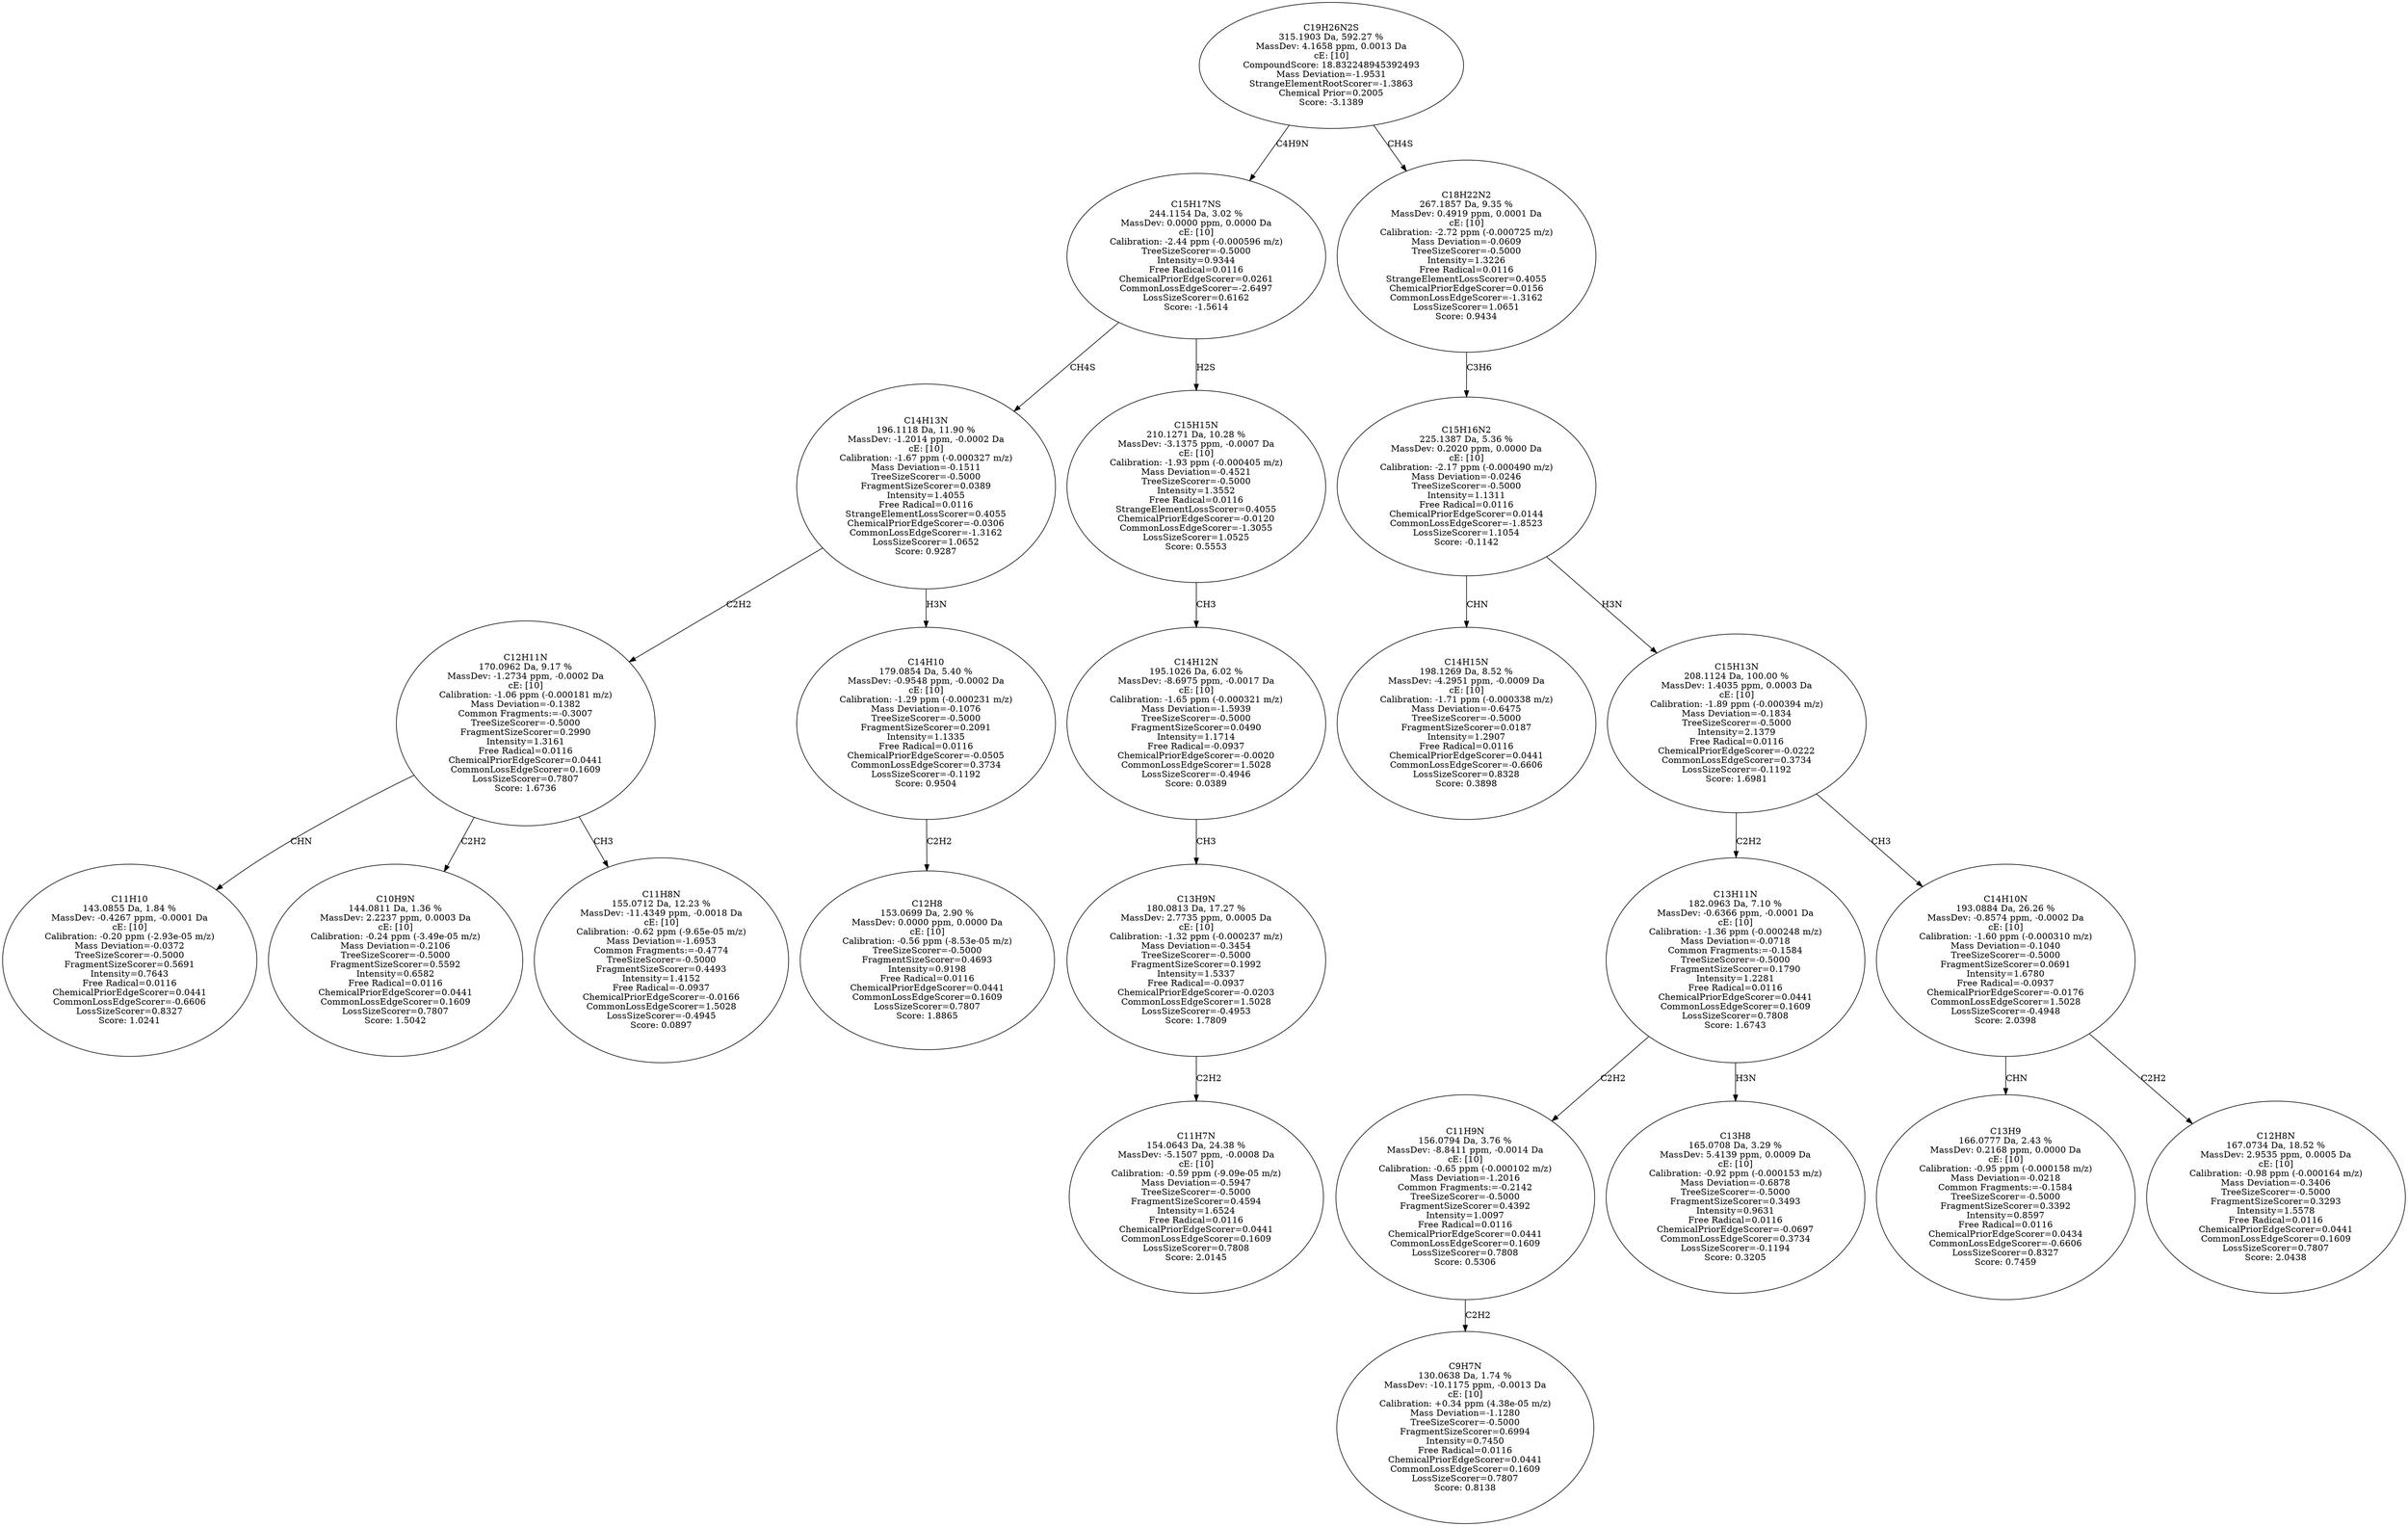 strict digraph {
v1 [label="C11H10\n143.0855 Da, 1.84 %\nMassDev: -0.4267 ppm, -0.0001 Da\ncE: [10]\nCalibration: -0.20 ppm (-2.93e-05 m/z)\nMass Deviation=-0.0372\nTreeSizeScorer=-0.5000\nFragmentSizeScorer=0.5691\nIntensity=0.7643\nFree Radical=0.0116\nChemicalPriorEdgeScorer=0.0441\nCommonLossEdgeScorer=-0.6606\nLossSizeScorer=0.8327\nScore: 1.0241"];
v2 [label="C10H9N\n144.0811 Da, 1.36 %\nMassDev: 2.2237 ppm, 0.0003 Da\ncE: [10]\nCalibration: -0.24 ppm (-3.49e-05 m/z)\nMass Deviation=-0.2106\nTreeSizeScorer=-0.5000\nFragmentSizeScorer=0.5592\nIntensity=0.6582\nFree Radical=0.0116\nChemicalPriorEdgeScorer=0.0441\nCommonLossEdgeScorer=0.1609\nLossSizeScorer=0.7807\nScore: 1.5042"];
v3 [label="C11H8N\n155.0712 Da, 12.23 %\nMassDev: -11.4349 ppm, -0.0018 Da\ncE: [10]\nCalibration: -0.62 ppm (-9.65e-05 m/z)\nMass Deviation=-1.6953\nCommon Fragments:=-0.4774\nTreeSizeScorer=-0.5000\nFragmentSizeScorer=0.4493\nIntensity=1.4152\nFree Radical=-0.0937\nChemicalPriorEdgeScorer=-0.0166\nCommonLossEdgeScorer=1.5028\nLossSizeScorer=-0.4945\nScore: 0.0897"];
v4 [label="C12H11N\n170.0962 Da, 9.17 %\nMassDev: -1.2734 ppm, -0.0002 Da\ncE: [10]\nCalibration: -1.06 ppm (-0.000181 m/z)\nMass Deviation=-0.1382\nCommon Fragments:=-0.3007\nTreeSizeScorer=-0.5000\nFragmentSizeScorer=0.2990\nIntensity=1.3161\nFree Radical=0.0116\nChemicalPriorEdgeScorer=0.0441\nCommonLossEdgeScorer=0.1609\nLossSizeScorer=0.7807\nScore: 1.6736"];
v5 [label="C12H8\n153.0699 Da, 2.90 %\nMassDev: 0.0000 ppm, 0.0000 Da\ncE: [10]\nCalibration: -0.56 ppm (-8.53e-05 m/z)\nTreeSizeScorer=-0.5000\nFragmentSizeScorer=0.4693\nIntensity=0.9198\nFree Radical=0.0116\nChemicalPriorEdgeScorer=0.0441\nCommonLossEdgeScorer=0.1609\nLossSizeScorer=0.7807\nScore: 1.8865"];
v6 [label="C14H10\n179.0854 Da, 5.40 %\nMassDev: -0.9548 ppm, -0.0002 Da\ncE: [10]\nCalibration: -1.29 ppm (-0.000231 m/z)\nMass Deviation=-0.1076\nTreeSizeScorer=-0.5000\nFragmentSizeScorer=0.2091\nIntensity=1.1335\nFree Radical=0.0116\nChemicalPriorEdgeScorer=-0.0505\nCommonLossEdgeScorer=0.3734\nLossSizeScorer=-0.1192\nScore: 0.9504"];
v7 [label="C14H13N\n196.1118 Da, 11.90 %\nMassDev: -1.2014 ppm, -0.0002 Da\ncE: [10]\nCalibration: -1.67 ppm (-0.000327 m/z)\nMass Deviation=-0.1511\nTreeSizeScorer=-0.5000\nFragmentSizeScorer=0.0389\nIntensity=1.4055\nFree Radical=0.0116\nStrangeElementLossScorer=0.4055\nChemicalPriorEdgeScorer=-0.0306\nCommonLossEdgeScorer=-1.3162\nLossSizeScorer=1.0652\nScore: 0.9287"];
v8 [label="C11H7N\n154.0643 Da, 24.38 %\nMassDev: -5.1507 ppm, -0.0008 Da\ncE: [10]\nCalibration: -0.59 ppm (-9.09e-05 m/z)\nMass Deviation=-0.5947\nTreeSizeScorer=-0.5000\nFragmentSizeScorer=0.4594\nIntensity=1.6524\nFree Radical=0.0116\nChemicalPriorEdgeScorer=0.0441\nCommonLossEdgeScorer=0.1609\nLossSizeScorer=0.7808\nScore: 2.0145"];
v9 [label="C13H9N\n180.0813 Da, 17.27 %\nMassDev: 2.7735 ppm, 0.0005 Da\ncE: [10]\nCalibration: -1.32 ppm (-0.000237 m/z)\nMass Deviation=-0.3454\nTreeSizeScorer=-0.5000\nFragmentSizeScorer=0.1992\nIntensity=1.5337\nFree Radical=-0.0937\nChemicalPriorEdgeScorer=-0.0203\nCommonLossEdgeScorer=1.5028\nLossSizeScorer=-0.4953\nScore: 1.7809"];
v10 [label="C14H12N\n195.1026 Da, 6.02 %\nMassDev: -8.6975 ppm, -0.0017 Da\ncE: [10]\nCalibration: -1.65 ppm (-0.000321 m/z)\nMass Deviation=-1.5939\nTreeSizeScorer=-0.5000\nFragmentSizeScorer=0.0490\nIntensity=1.1714\nFree Radical=-0.0937\nChemicalPriorEdgeScorer=-0.0020\nCommonLossEdgeScorer=1.5028\nLossSizeScorer=-0.4946\nScore: 0.0389"];
v11 [label="C15H15N\n210.1271 Da, 10.28 %\nMassDev: -3.1375 ppm, -0.0007 Da\ncE: [10]\nCalibration: -1.93 ppm (-0.000405 m/z)\nMass Deviation=-0.4521\nTreeSizeScorer=-0.5000\nIntensity=1.3552\nFree Radical=0.0116\nStrangeElementLossScorer=0.4055\nChemicalPriorEdgeScorer=-0.0120\nCommonLossEdgeScorer=-1.3055\nLossSizeScorer=1.0525\nScore: 0.5553"];
v12 [label="C15H17NS\n244.1154 Da, 3.02 %\nMassDev: 0.0000 ppm, 0.0000 Da\ncE: [10]\nCalibration: -2.44 ppm (-0.000596 m/z)\nTreeSizeScorer=-0.5000\nIntensity=0.9344\nFree Radical=0.0116\nChemicalPriorEdgeScorer=0.0261\nCommonLossEdgeScorer=-2.6497\nLossSizeScorer=0.6162\nScore: -1.5614"];
v13 [label="C14H15N\n198.1269 Da, 8.52 %\nMassDev: -4.2951 ppm, -0.0009 Da\ncE: [10]\nCalibration: -1.71 ppm (-0.000338 m/z)\nMass Deviation=-0.6475\nTreeSizeScorer=-0.5000\nFragmentSizeScorer=0.0187\nIntensity=1.2907\nFree Radical=0.0116\nChemicalPriorEdgeScorer=0.0441\nCommonLossEdgeScorer=-0.6606\nLossSizeScorer=0.8328\nScore: 0.3898"];
v14 [label="C9H7N\n130.0638 Da, 1.74 %\nMassDev: -10.1175 ppm, -0.0013 Da\ncE: [10]\nCalibration: +0.34 ppm (4.38e-05 m/z)\nMass Deviation=-1.1280\nTreeSizeScorer=-0.5000\nFragmentSizeScorer=0.6994\nIntensity=0.7450\nFree Radical=0.0116\nChemicalPriorEdgeScorer=0.0441\nCommonLossEdgeScorer=0.1609\nLossSizeScorer=0.7807\nScore: 0.8138"];
v15 [label="C11H9N\n156.0794 Da, 3.76 %\nMassDev: -8.8411 ppm, -0.0014 Da\ncE: [10]\nCalibration: -0.65 ppm (-0.000102 m/z)\nMass Deviation=-1.2016\nCommon Fragments:=-0.2142\nTreeSizeScorer=-0.5000\nFragmentSizeScorer=0.4392\nIntensity=1.0097\nFree Radical=0.0116\nChemicalPriorEdgeScorer=0.0441\nCommonLossEdgeScorer=0.1609\nLossSizeScorer=0.7808\nScore: 0.5306"];
v16 [label="C13H8\n165.0708 Da, 3.29 %\nMassDev: 5.4139 ppm, 0.0009 Da\ncE: [10]\nCalibration: -0.92 ppm (-0.000153 m/z)\nMass Deviation=-0.6878\nTreeSizeScorer=-0.5000\nFragmentSizeScorer=0.3493\nIntensity=0.9631\nFree Radical=0.0116\nChemicalPriorEdgeScorer=-0.0697\nCommonLossEdgeScorer=0.3734\nLossSizeScorer=-0.1194\nScore: 0.3205"];
v17 [label="C13H11N\n182.0963 Da, 7.10 %\nMassDev: -0.6366 ppm, -0.0001 Da\ncE: [10]\nCalibration: -1.36 ppm (-0.000248 m/z)\nMass Deviation=-0.0718\nCommon Fragments:=-0.1584\nTreeSizeScorer=-0.5000\nFragmentSizeScorer=0.1790\nIntensity=1.2281\nFree Radical=0.0116\nChemicalPriorEdgeScorer=0.0441\nCommonLossEdgeScorer=0.1609\nLossSizeScorer=0.7808\nScore: 1.6743"];
v18 [label="C13H9\n166.0777 Da, 2.43 %\nMassDev: 0.2168 ppm, 0.0000 Da\ncE: [10]\nCalibration: -0.95 ppm (-0.000158 m/z)\nMass Deviation=-0.0218\nCommon Fragments:=-0.1584\nTreeSizeScorer=-0.5000\nFragmentSizeScorer=0.3392\nIntensity=0.8597\nFree Radical=0.0116\nChemicalPriorEdgeScorer=0.0434\nCommonLossEdgeScorer=-0.6606\nLossSizeScorer=0.8327\nScore: 0.7459"];
v19 [label="C12H8N\n167.0734 Da, 18.52 %\nMassDev: 2.9535 ppm, 0.0005 Da\ncE: [10]\nCalibration: -0.98 ppm (-0.000164 m/z)\nMass Deviation=-0.3406\nTreeSizeScorer=-0.5000\nFragmentSizeScorer=0.3293\nIntensity=1.5578\nFree Radical=0.0116\nChemicalPriorEdgeScorer=0.0441\nCommonLossEdgeScorer=0.1609\nLossSizeScorer=0.7807\nScore: 2.0438"];
v20 [label="C14H10N\n193.0884 Da, 26.26 %\nMassDev: -0.8574 ppm, -0.0002 Da\ncE: [10]\nCalibration: -1.60 ppm (-0.000310 m/z)\nMass Deviation=-0.1040\nTreeSizeScorer=-0.5000\nFragmentSizeScorer=0.0691\nIntensity=1.6780\nFree Radical=-0.0937\nChemicalPriorEdgeScorer=-0.0176\nCommonLossEdgeScorer=1.5028\nLossSizeScorer=-0.4948\nScore: 2.0398"];
v21 [label="C15H13N\n208.1124 Da, 100.00 %\nMassDev: 1.4035 ppm, 0.0003 Da\ncE: [10]\nCalibration: -1.89 ppm (-0.000394 m/z)\nMass Deviation=-0.1834\nTreeSizeScorer=-0.5000\nIntensity=2.1379\nFree Radical=0.0116\nChemicalPriorEdgeScorer=-0.0222\nCommonLossEdgeScorer=0.3734\nLossSizeScorer=-0.1192\nScore: 1.6981"];
v22 [label="C15H16N2\n225.1387 Da, 5.36 %\nMassDev: 0.2020 ppm, 0.0000 Da\ncE: [10]\nCalibration: -2.17 ppm (-0.000490 m/z)\nMass Deviation=-0.0246\nTreeSizeScorer=-0.5000\nIntensity=1.1311\nFree Radical=0.0116\nChemicalPriorEdgeScorer=0.0144\nCommonLossEdgeScorer=-1.8523\nLossSizeScorer=1.1054\nScore: -0.1142"];
v23 [label="C18H22N2\n267.1857 Da, 9.35 %\nMassDev: 0.4919 ppm, 0.0001 Da\ncE: [10]\nCalibration: -2.72 ppm (-0.000725 m/z)\nMass Deviation=-0.0609\nTreeSizeScorer=-0.5000\nIntensity=1.3226\nFree Radical=0.0116\nStrangeElementLossScorer=0.4055\nChemicalPriorEdgeScorer=0.0156\nCommonLossEdgeScorer=-1.3162\nLossSizeScorer=1.0651\nScore: 0.9434"];
v24 [label="C19H26N2S\n315.1903 Da, 592.27 %\nMassDev: 4.1658 ppm, 0.0013 Da\ncE: [10]\nCompoundScore: 18.832248945392493\nMass Deviation=-1.9531\nStrangeElementRootScorer=-1.3863\nChemical Prior=0.2005\nScore: -3.1389"];
v4 -> v1 [label="CHN"];
v4 -> v2 [label="C2H2"];
v4 -> v3 [label="CH3"];
v7 -> v4 [label="C2H2"];
v6 -> v5 [label="C2H2"];
v7 -> v6 [label="H3N"];
v12 -> v7 [label="CH4S"];
v9 -> v8 [label="C2H2"];
v10 -> v9 [label="CH3"];
v11 -> v10 [label="CH3"];
v12 -> v11 [label="H2S"];
v24 -> v12 [label="C4H9N"];
v22 -> v13 [label="CHN"];
v15 -> v14 [label="C2H2"];
v17 -> v15 [label="C2H2"];
v17 -> v16 [label="H3N"];
v21 -> v17 [label="C2H2"];
v20 -> v18 [label="CHN"];
v20 -> v19 [label="C2H2"];
v21 -> v20 [label="CH3"];
v22 -> v21 [label="H3N"];
v23 -> v22 [label="C3H6"];
v24 -> v23 [label="CH4S"];
}